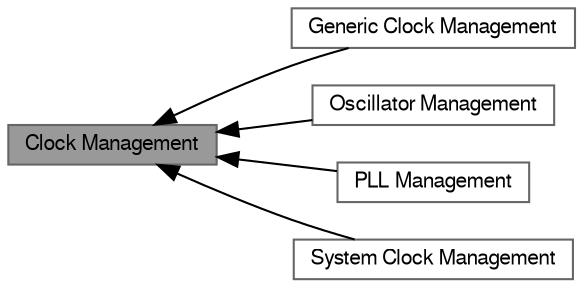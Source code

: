 digraph "Clock Management"
{
 // LATEX_PDF_SIZE
  bgcolor="transparent";
  edge [fontname=FreeSans,fontsize=10,labelfontname=FreeSans,labelfontsize=10];
  node [fontname=FreeSans,fontsize=10,shape=box,height=0.2,width=0.4];
  rankdir=LR;
  Node1 [label="Clock Management",height=0.2,width=0.4,color="gray40", fillcolor="grey60", style="filled", fontcolor="black",tooltip=" "];
  Node2 [label="Generic Clock Management",height=0.2,width=0.4,color="grey40", fillcolor="white", style="filled",URL="$group__genclk__group.html",tooltip="Generic clocks are configurable clocks which run outside the system clock domain."];
  Node3 [label="Oscillator Management",height=0.2,width=0.4,color="grey40", fillcolor="white", style="filled",URL="$group__osc__group.html",tooltip="This group contains functions and definitions related to configuring and enabling/disabling on-chip o..."];
  Node4 [label="PLL Management",height=0.2,width=0.4,color="grey40", fillcolor="white", style="filled",URL="$group__pll__group.html",tooltip="This group contains functions and definitions related to configuring and enabling/disabling on-chip P..."];
  Node5 [label="System Clock Management",height=0.2,width=0.4,color="grey40", fillcolor="white", style="filled",URL="$group__sysclk__group.html",tooltip="See Quick Start Guide for the System Clock Management."];
  Node1->Node2 [shape=plaintext, dir="back", style="solid"];
  Node1->Node3 [shape=plaintext, dir="back", style="solid"];
  Node1->Node4 [shape=plaintext, dir="back", style="solid"];
  Node1->Node5 [shape=plaintext, dir="back", style="solid"];
}
